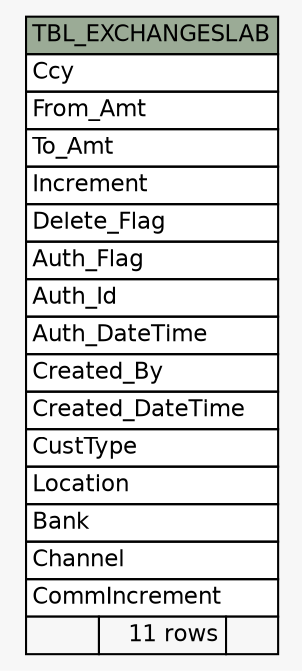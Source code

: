 // dot 2.38.0 on Windows 10 10.0
// SchemaSpy rev 590
digraph "TBL_EXCHANGESLAB" {
  graph [
    rankdir="RL"
    bgcolor="#f7f7f7"
    nodesep="0.18"
    ranksep="0.46"
    fontname="Helvetica"
    fontsize="11"
  ];
  node [
    fontname="Helvetica"
    fontsize="11"
    shape="plaintext"
  ];
  edge [
    arrowsize="0.8"
  ];
  "TBL_EXCHANGESLAB" [
    label=<
    <TABLE BORDER="0" CELLBORDER="1" CELLSPACING="0" BGCOLOR="#ffffff">
      <TR><TD COLSPAN="3" BGCOLOR="#9bab96" ALIGN="CENTER">TBL_EXCHANGESLAB</TD></TR>
      <TR><TD PORT="Ccy" COLSPAN="3" ALIGN="LEFT">Ccy</TD></TR>
      <TR><TD PORT="From_Amt" COLSPAN="3" ALIGN="LEFT">From_Amt</TD></TR>
      <TR><TD PORT="To_Amt" COLSPAN="3" ALIGN="LEFT">To_Amt</TD></TR>
      <TR><TD PORT="Increment" COLSPAN="3" ALIGN="LEFT">Increment</TD></TR>
      <TR><TD PORT="Delete_Flag" COLSPAN="3" ALIGN="LEFT">Delete_Flag</TD></TR>
      <TR><TD PORT="Auth_Flag" COLSPAN="3" ALIGN="LEFT">Auth_Flag</TD></TR>
      <TR><TD PORT="Auth_Id" COLSPAN="3" ALIGN="LEFT">Auth_Id</TD></TR>
      <TR><TD PORT="Auth_DateTime" COLSPAN="3" ALIGN="LEFT">Auth_DateTime</TD></TR>
      <TR><TD PORT="Created_By" COLSPAN="3" ALIGN="LEFT">Created_By</TD></TR>
      <TR><TD PORT="Created_DateTime" COLSPAN="3" ALIGN="LEFT">Created_DateTime</TD></TR>
      <TR><TD PORT="CustType" COLSPAN="3" ALIGN="LEFT">CustType</TD></TR>
      <TR><TD PORT="Location" COLSPAN="3" ALIGN="LEFT">Location</TD></TR>
      <TR><TD PORT="Bank" COLSPAN="3" ALIGN="LEFT">Bank</TD></TR>
      <TR><TD PORT="Channel" COLSPAN="3" ALIGN="LEFT">Channel</TD></TR>
      <TR><TD PORT="CommIncrement" COLSPAN="3" ALIGN="LEFT">CommIncrement</TD></TR>
      <TR><TD ALIGN="LEFT" BGCOLOR="#f7f7f7">  </TD><TD ALIGN="RIGHT" BGCOLOR="#f7f7f7">11 rows</TD><TD ALIGN="RIGHT" BGCOLOR="#f7f7f7">  </TD></TR>
    </TABLE>>
    URL="tables/TBL_EXCHANGESLAB.html"
    tooltip="TBL_EXCHANGESLAB"
  ];
}
